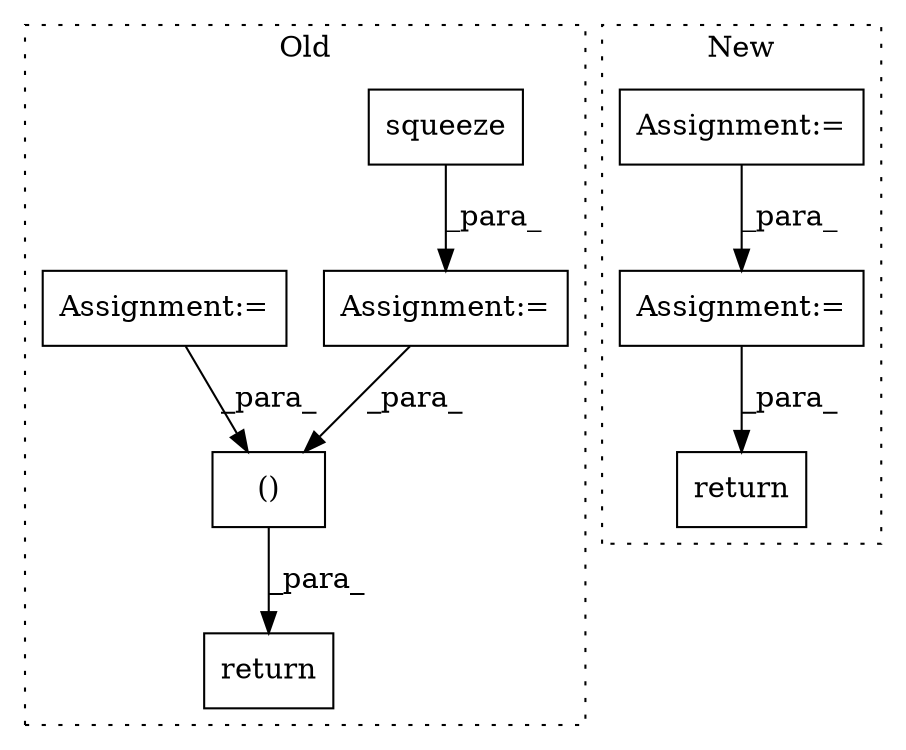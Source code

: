 digraph G {
subgraph cluster0 {
1 [label="squeeze" a="32" s="1739" l="9" shape="box"];
3 [label="return" a="41" s="1931" l="12" shape="box"];
4 [label="Assignment:=" a="7" s="1889" l="1" shape="box"];
7 [label="Assignment:=" a="7" s="1808" l="1" shape="box"];
8 [label="()" a="106" s="1943" l="22" shape="box"];
label = "Old";
style="dotted";
}
subgraph cluster1 {
2 [label="return" a="41" s="980" l="7" shape="box"];
5 [label="Assignment:=" a="7" s="611" l="1" shape="box"];
6 [label="Assignment:=" a="7" s="768" l="1" shape="box"];
label = "New";
style="dotted";
}
1 -> 7 [label="_para_"];
4 -> 8 [label="_para_"];
5 -> 6 [label="_para_"];
6 -> 2 [label="_para_"];
7 -> 8 [label="_para_"];
8 -> 3 [label="_para_"];
}